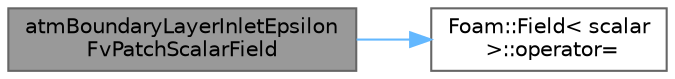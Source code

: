digraph "atmBoundaryLayerInletEpsilonFvPatchScalarField"
{
 // LATEX_PDF_SIZE
  bgcolor="transparent";
  edge [fontname=Helvetica,fontsize=10,labelfontname=Helvetica,labelfontsize=10];
  node [fontname=Helvetica,fontsize=10,shape=box,height=0.2,width=0.4];
  rankdir="LR";
  Node1 [id="Node000001",label="atmBoundaryLayerInletEpsilon\lFvPatchScalarField",height=0.2,width=0.4,color="gray40", fillcolor="grey60", style="filled", fontcolor="black",tooltip=" "];
  Node1 -> Node2 [id="edge1_Node000001_Node000002",color="steelblue1",style="solid",tooltip=" "];
  Node2 [id="Node000002",label="Foam::Field\< scalar\l \>::operator=",height=0.2,width=0.4,color="grey40", fillcolor="white", style="filled",URL="$classFoam_1_1Field.html#a4356fadebc9e59fb8189733d26c75605",tooltip=" "];
}
